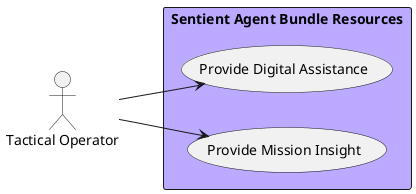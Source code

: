 @startuml

left to right direction


Actor "Tactical Operator" as TacticalOperator


rectangle "Sentient Agent Bundle Resources" as sabr #bbaaff {
        usecase "Provide Digital Assistance" as ProvideDigitalAssistance
    TacticalOperator --> ProvideDigitalAssistance
    usecase "Provide Mission Insight" as ProvideMissionInsight
    TacticalOperator --> ProvideMissionInsight

}


@enduml
